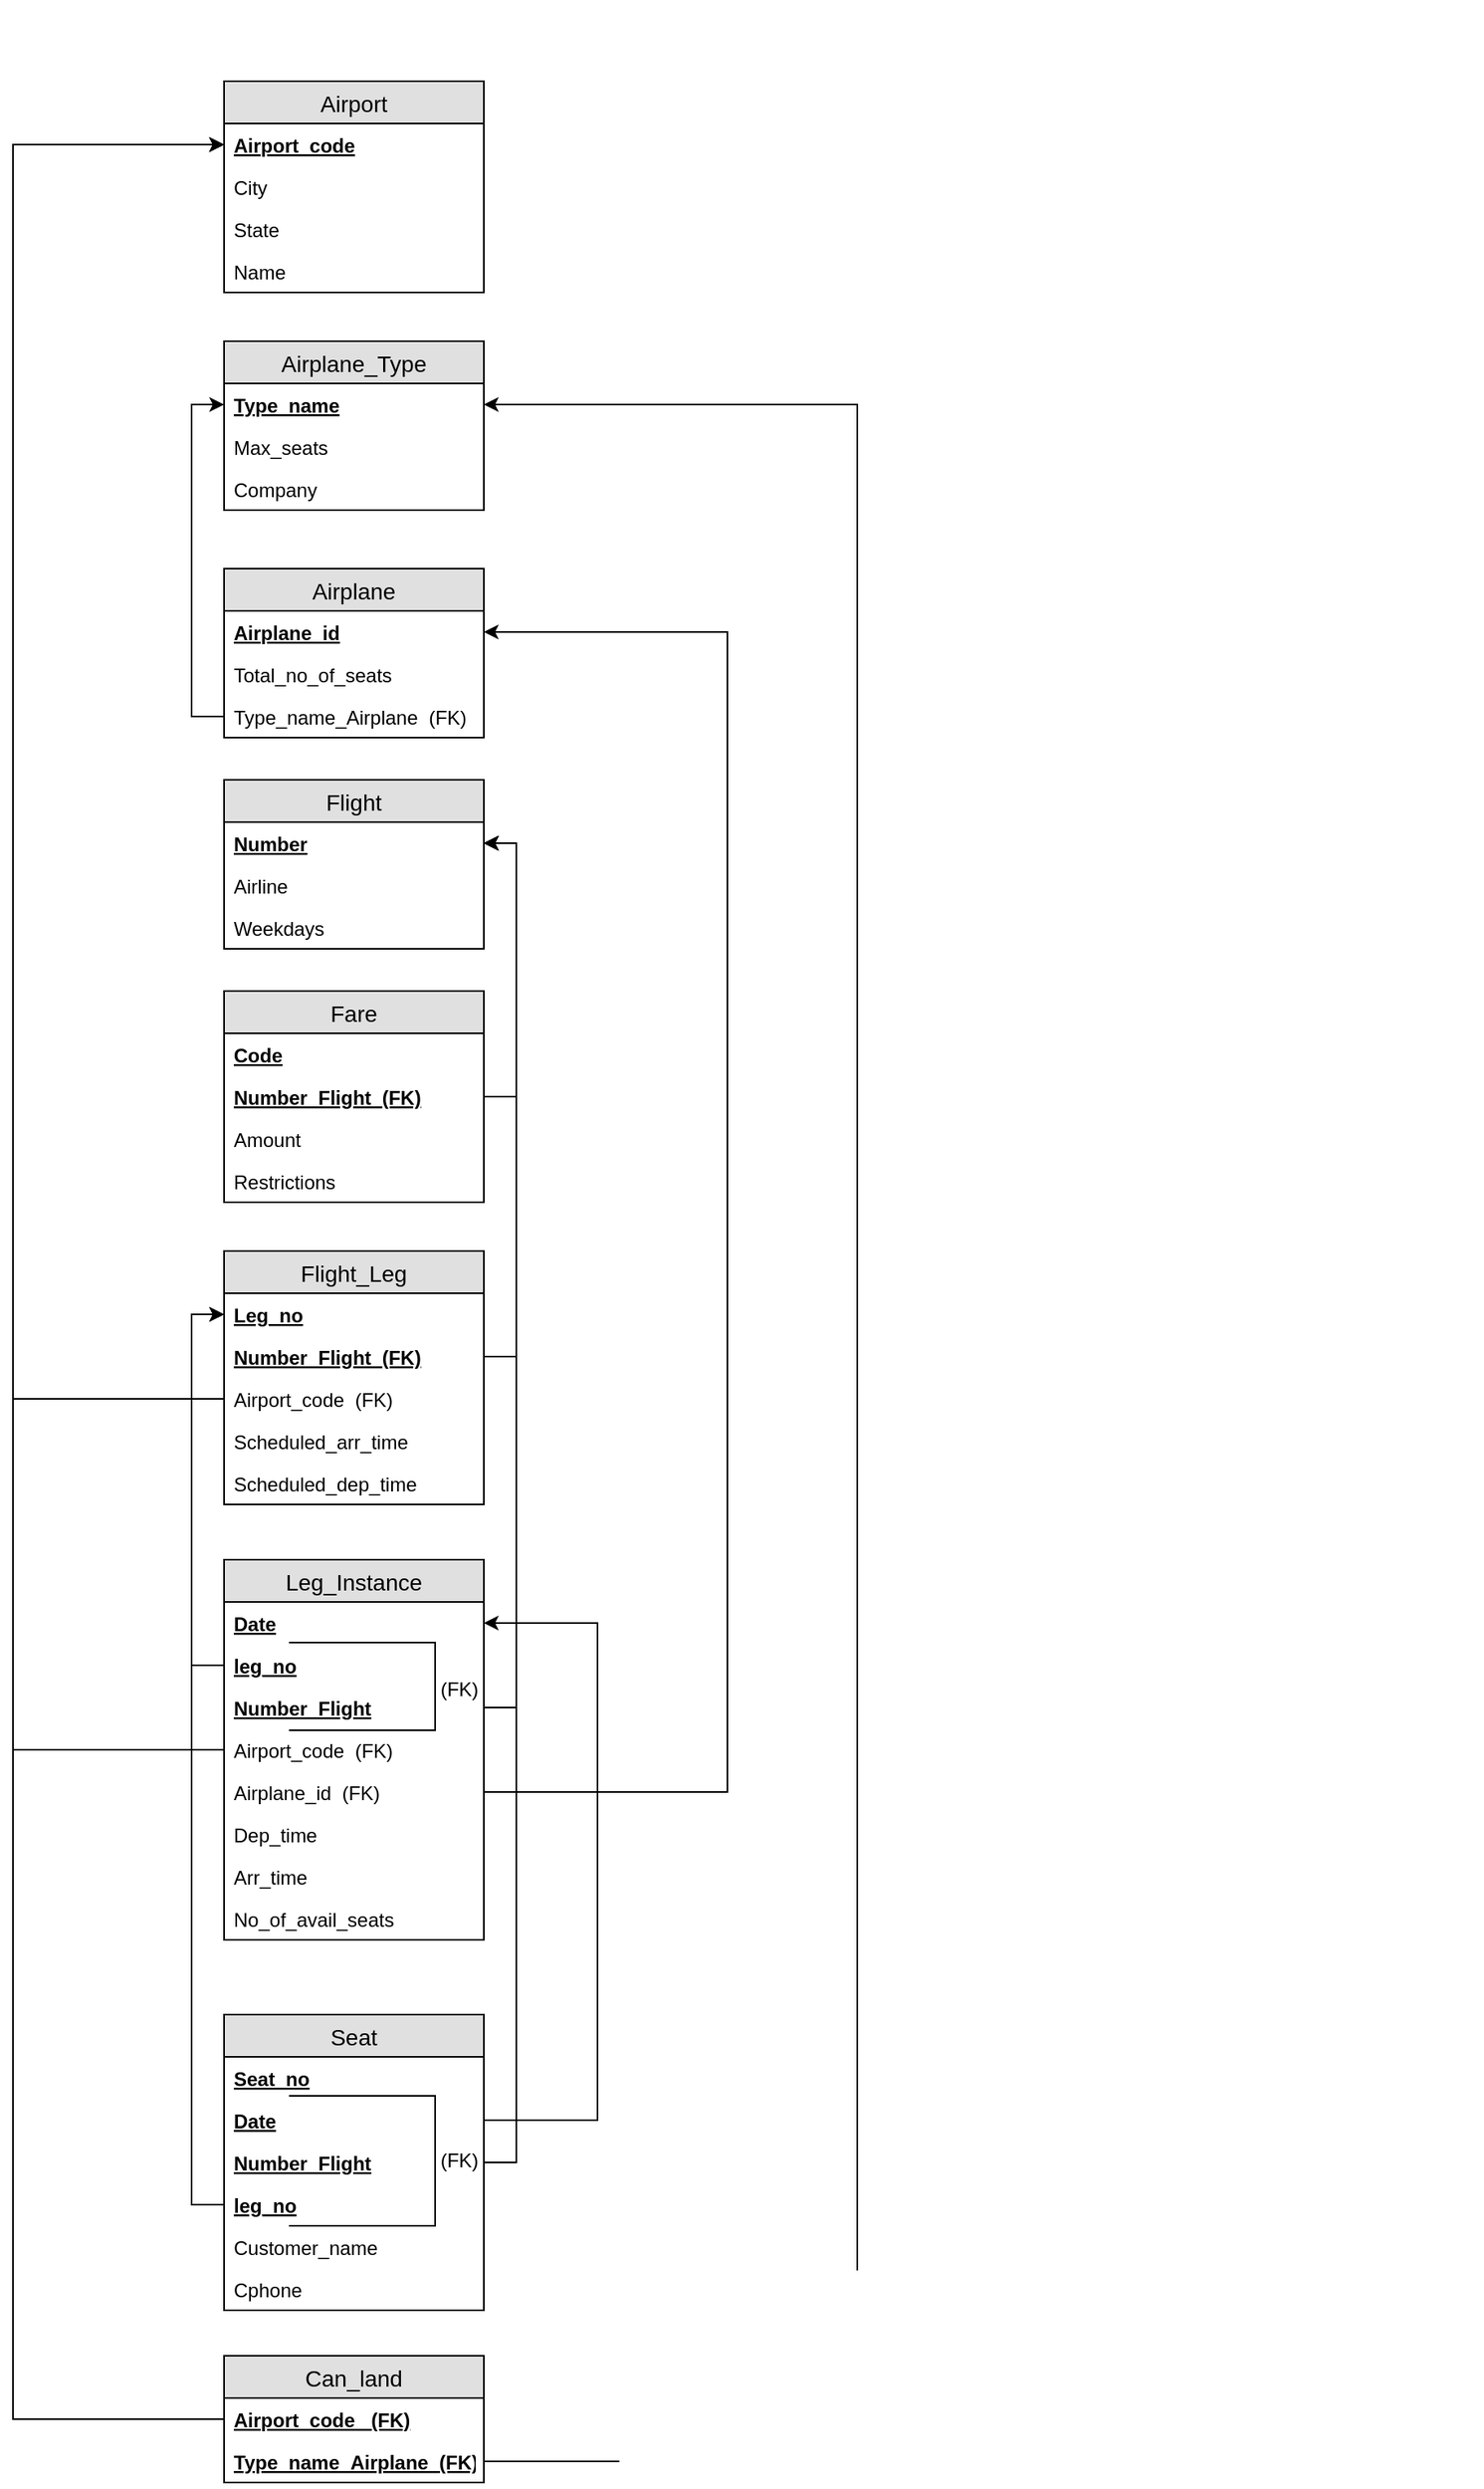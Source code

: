 <mxfile version="12.8.8" type="device"><diagram id="C5RBs43oDa-KdzZeNtuy" name="Page-1"><mxGraphModel dx="2354" dy="2085" grid="1" gridSize="10" guides="1" tooltips="1" connect="1" arrows="1" fold="1" page="1" pageScale="1" pageWidth="827" pageHeight="1169" math="0" shadow="0"><root><mxCell id="WIyWlLk6GJQsqaUBKTNV-0"/><mxCell id="WIyWlLk6GJQsqaUBKTNV-1" parent="WIyWlLk6GJQsqaUBKTNV-0"/><mxCell id="A5Hd9DQZsiLak80VOrIj-0" value="Airport" style="swimlane;fontStyle=0;childLayout=stackLayout;horizontal=1;startSize=26;fillColor=#e0e0e0;horizontalStack=0;resizeParent=1;resizeParentMax=0;resizeLast=0;collapsible=1;marginBottom=0;swimlaneFillColor=#ffffff;align=center;fontSize=14;" parent="WIyWlLk6GJQsqaUBKTNV-1" vertex="1"><mxGeometry x="80" y="40" width="160" height="130" as="geometry"/></mxCell><mxCell id="A5Hd9DQZsiLak80VOrIj-1" value="Airport_code&#xa;" style="text;strokeColor=none;fillColor=none;spacingLeft=4;spacingRight=4;overflow=hidden;rotatable=0;points=[[0,0.5],[1,0.5]];portConstraint=eastwest;fontSize=12;fontStyle=5" parent="A5Hd9DQZsiLak80VOrIj-0" vertex="1"><mxGeometry y="26" width="160" height="26" as="geometry"/></mxCell><mxCell id="A5Hd9DQZsiLak80VOrIj-2" value="City" style="text;strokeColor=none;fillColor=none;spacingLeft=4;spacingRight=4;overflow=hidden;rotatable=0;points=[[0,0.5],[1,0.5]];portConstraint=eastwest;fontSize=12;" parent="A5Hd9DQZsiLak80VOrIj-0" vertex="1"><mxGeometry y="52" width="160" height="26" as="geometry"/></mxCell><mxCell id="A5Hd9DQZsiLak80VOrIj-3" value="State" style="text;strokeColor=none;fillColor=none;spacingLeft=4;spacingRight=4;overflow=hidden;rotatable=0;points=[[0,0.5],[1,0.5]];portConstraint=eastwest;fontSize=12;" parent="A5Hd9DQZsiLak80VOrIj-0" vertex="1"><mxGeometry y="78" width="160" height="26" as="geometry"/></mxCell><mxCell id="A5Hd9DQZsiLak80VOrIj-4" value="Name" style="text;strokeColor=none;fillColor=none;spacingLeft=4;spacingRight=4;overflow=hidden;rotatable=0;points=[[0,0.5],[1,0.5]];portConstraint=eastwest;fontSize=12;" parent="A5Hd9DQZsiLak80VOrIj-0" vertex="1"><mxGeometry y="104" width="160" height="26" as="geometry"/></mxCell><mxCell id="A5Hd9DQZsiLak80VOrIj-77" value="&amp;nbsp; &amp;nbsp;&lt;br&gt;" style="text;html=1;align=center;verticalAlign=middle;resizable=0;points=[];autosize=1;" parent="WIyWlLk6GJQsqaUBKTNV-1" vertex="1"><mxGeometry x="825" y="-10" width="30" height="20" as="geometry"/></mxCell><mxCell id="A5Hd9DQZsiLak80VOrIj-9" value="Airplane_Type" style="swimlane;fontStyle=0;childLayout=stackLayout;horizontal=1;startSize=26;fillColor=#e0e0e0;horizontalStack=0;resizeParent=1;resizeParentMax=0;resizeLast=0;collapsible=1;marginBottom=0;swimlaneFillColor=#ffffff;align=center;fontSize=14;" parent="WIyWlLk6GJQsqaUBKTNV-1" vertex="1"><mxGeometry x="80" y="200" width="160" height="104" as="geometry"/></mxCell><mxCell id="A5Hd9DQZsiLak80VOrIj-10" value="Type_name" style="text;strokeColor=none;fillColor=none;spacingLeft=4;spacingRight=4;overflow=hidden;rotatable=0;points=[[0,0.5],[1,0.5]];portConstraint=eastwest;fontSize=12;fontStyle=5" parent="A5Hd9DQZsiLak80VOrIj-9" vertex="1"><mxGeometry y="26" width="160" height="26" as="geometry"/></mxCell><mxCell id="A5Hd9DQZsiLak80VOrIj-11" value="Max_seats" style="text;strokeColor=none;fillColor=none;spacingLeft=4;spacingRight=4;overflow=hidden;rotatable=0;points=[[0,0.5],[1,0.5]];portConstraint=eastwest;fontSize=12;" parent="A5Hd9DQZsiLak80VOrIj-9" vertex="1"><mxGeometry y="52" width="160" height="26" as="geometry"/></mxCell><mxCell id="A5Hd9DQZsiLak80VOrIj-12" value="Company" style="text;strokeColor=none;fillColor=none;spacingLeft=4;spacingRight=4;overflow=hidden;rotatable=0;points=[[0,0.5],[1,0.5]];portConstraint=eastwest;fontSize=12;" parent="A5Hd9DQZsiLak80VOrIj-9" vertex="1"><mxGeometry y="78" width="160" height="26" as="geometry"/></mxCell><mxCell id="A5Hd9DQZsiLak80VOrIj-13" value="Airplane" style="swimlane;fontStyle=0;childLayout=stackLayout;horizontal=1;startSize=26;fillColor=#e0e0e0;horizontalStack=0;resizeParent=1;resizeParentMax=0;resizeLast=0;collapsible=1;marginBottom=0;swimlaneFillColor=#ffffff;align=center;fontSize=14;" parent="WIyWlLk6GJQsqaUBKTNV-1" vertex="1"><mxGeometry x="80" y="340" width="160" height="104" as="geometry"/></mxCell><mxCell id="A5Hd9DQZsiLak80VOrIj-14" value="Airplane_id" style="text;strokeColor=none;fillColor=none;spacingLeft=4;spacingRight=4;overflow=hidden;rotatable=0;points=[[0,0.5],[1,0.5]];portConstraint=eastwest;fontSize=12;fontStyle=5" parent="A5Hd9DQZsiLak80VOrIj-13" vertex="1"><mxGeometry y="26" width="160" height="26" as="geometry"/></mxCell><mxCell id="A5Hd9DQZsiLak80VOrIj-15" value="Total_no_of_seats" style="text;strokeColor=none;fillColor=none;spacingLeft=4;spacingRight=4;overflow=hidden;rotatable=0;points=[[0,0.5],[1,0.5]];portConstraint=eastwest;fontSize=12;" parent="A5Hd9DQZsiLak80VOrIj-13" vertex="1"><mxGeometry y="52" width="160" height="26" as="geometry"/></mxCell><mxCell id="A5Hd9DQZsiLak80VOrIj-16" value="Type_name_Airplane  (FK)" style="text;strokeColor=none;fillColor=none;spacingLeft=4;spacingRight=4;overflow=hidden;rotatable=0;points=[[0,0.5],[1,0.5]];portConstraint=eastwest;fontSize=12;" parent="A5Hd9DQZsiLak80VOrIj-13" vertex="1"><mxGeometry y="78" width="160" height="26" as="geometry"/></mxCell><mxCell id="A5Hd9DQZsiLak80VOrIj-22" value="Flight" style="swimlane;fontStyle=0;childLayout=stackLayout;horizontal=1;startSize=26;fillColor=#e0e0e0;horizontalStack=0;resizeParent=1;resizeParentMax=0;resizeLast=0;collapsible=1;marginBottom=0;swimlaneFillColor=#ffffff;align=center;fontSize=14;" parent="WIyWlLk6GJQsqaUBKTNV-1" vertex="1"><mxGeometry x="80" y="470" width="160" height="104" as="geometry"/></mxCell><mxCell id="A5Hd9DQZsiLak80VOrIj-23" value="Number" style="text;strokeColor=none;fillColor=none;spacingLeft=4;spacingRight=4;overflow=hidden;rotatable=0;points=[[0,0.5],[1,0.5]];portConstraint=eastwest;fontSize=12;fontStyle=5" parent="A5Hd9DQZsiLak80VOrIj-22" vertex="1"><mxGeometry y="26" width="160" height="26" as="geometry"/></mxCell><mxCell id="A5Hd9DQZsiLak80VOrIj-24" value="Airline" style="text;strokeColor=none;fillColor=none;spacingLeft=4;spacingRight=4;overflow=hidden;rotatable=0;points=[[0,0.5],[1,0.5]];portConstraint=eastwest;fontSize=12;" parent="A5Hd9DQZsiLak80VOrIj-22" vertex="1"><mxGeometry y="52" width="160" height="26" as="geometry"/></mxCell><mxCell id="A5Hd9DQZsiLak80VOrIj-25" value="Weekdays" style="text;strokeColor=none;fillColor=none;spacingLeft=4;spacingRight=4;overflow=hidden;rotatable=0;points=[[0,0.5],[1,0.5]];portConstraint=eastwest;fontSize=12;" parent="A5Hd9DQZsiLak80VOrIj-22" vertex="1"><mxGeometry y="78" width="160" height="26" as="geometry"/></mxCell><mxCell id="A5Hd9DQZsiLak80VOrIj-17" value="Fare" style="swimlane;fontStyle=0;childLayout=stackLayout;horizontal=1;startSize=26;fillColor=#e0e0e0;horizontalStack=0;resizeParent=1;resizeParentMax=0;resizeLast=0;collapsible=1;marginBottom=0;swimlaneFillColor=#ffffff;align=center;fontSize=14;" parent="WIyWlLk6GJQsqaUBKTNV-1" vertex="1"><mxGeometry x="80" y="600" width="160" height="130" as="geometry"/></mxCell><mxCell id="A5Hd9DQZsiLak80VOrIj-18" value="Code" style="text;strokeColor=none;fillColor=none;spacingLeft=4;spacingRight=4;overflow=hidden;rotatable=0;points=[[0,0.5],[1,0.5]];portConstraint=eastwest;fontSize=12;fontStyle=5" parent="A5Hd9DQZsiLak80VOrIj-17" vertex="1"><mxGeometry y="26" width="160" height="26" as="geometry"/></mxCell><mxCell id="A5Hd9DQZsiLak80VOrIj-19" value="Number_Flight  (FK)" style="text;strokeColor=none;fillColor=none;spacingLeft=4;spacingRight=4;overflow=hidden;rotatable=0;points=[[0,0.5],[1,0.5]];portConstraint=eastwest;fontSize=12;fontStyle=5" parent="A5Hd9DQZsiLak80VOrIj-17" vertex="1"><mxGeometry y="52" width="160" height="26" as="geometry"/></mxCell><mxCell id="A5Hd9DQZsiLak80VOrIj-20" value="Amount" style="text;strokeColor=none;fillColor=none;spacingLeft=4;spacingRight=4;overflow=hidden;rotatable=0;points=[[0,0.5],[1,0.5]];portConstraint=eastwest;fontSize=12;" parent="A5Hd9DQZsiLak80VOrIj-17" vertex="1"><mxGeometry y="78" width="160" height="26" as="geometry"/></mxCell><mxCell id="A5Hd9DQZsiLak80VOrIj-21" value="Restrictions" style="text;strokeColor=none;fillColor=none;spacingLeft=4;spacingRight=4;overflow=hidden;rotatable=0;points=[[0,0.5],[1,0.5]];portConstraint=eastwest;fontSize=12;" parent="A5Hd9DQZsiLak80VOrIj-17" vertex="1"><mxGeometry y="104" width="160" height="26" as="geometry"/></mxCell><mxCell id="A5Hd9DQZsiLak80VOrIj-26" value="Flight_Leg" style="swimlane;fontStyle=0;childLayout=stackLayout;horizontal=1;startSize=26;fillColor=#e0e0e0;horizontalStack=0;resizeParent=1;resizeParentMax=0;resizeLast=0;collapsible=1;marginBottom=0;swimlaneFillColor=#ffffff;align=center;fontSize=14;" parent="WIyWlLk6GJQsqaUBKTNV-1" vertex="1"><mxGeometry x="80" y="760" width="160" height="156" as="geometry"/></mxCell><mxCell id="A5Hd9DQZsiLak80VOrIj-27" value="Leg_no" style="text;strokeColor=none;fillColor=none;spacingLeft=4;spacingRight=4;overflow=hidden;rotatable=0;points=[[0,0.5],[1,0.5]];portConstraint=eastwest;fontSize=12;fontStyle=5" parent="A5Hd9DQZsiLak80VOrIj-26" vertex="1"><mxGeometry y="26" width="160" height="26" as="geometry"/></mxCell><mxCell id="A5Hd9DQZsiLak80VOrIj-28" value="Number_Flight  (FK)" style="text;strokeColor=none;fillColor=none;spacingLeft=4;spacingRight=4;overflow=hidden;rotatable=0;points=[[0,0.5],[1,0.5]];portConstraint=eastwest;fontSize=12;fontStyle=5" parent="A5Hd9DQZsiLak80VOrIj-26" vertex="1"><mxGeometry y="52" width="160" height="26" as="geometry"/></mxCell><mxCell id="A5Hd9DQZsiLak80VOrIj-29" value="Airport_code  (FK)" style="text;strokeColor=none;fillColor=none;spacingLeft=4;spacingRight=4;overflow=hidden;rotatable=0;points=[[0,0.5],[1,0.5]];portConstraint=eastwest;fontSize=12;" parent="A5Hd9DQZsiLak80VOrIj-26" vertex="1"><mxGeometry y="78" width="160" height="26" as="geometry"/></mxCell><mxCell id="A5Hd9DQZsiLak80VOrIj-30" value="Scheduled_arr_time" style="text;strokeColor=none;fillColor=none;spacingLeft=4;spacingRight=4;overflow=hidden;rotatable=0;points=[[0,0.5],[1,0.5]];portConstraint=eastwest;fontSize=12;" parent="A5Hd9DQZsiLak80VOrIj-26" vertex="1"><mxGeometry y="104" width="160" height="26" as="geometry"/></mxCell><mxCell id="A5Hd9DQZsiLak80VOrIj-31" value="Scheduled_dep_time" style="text;strokeColor=none;fillColor=none;spacingLeft=4;spacingRight=4;overflow=hidden;rotatable=0;points=[[0,0.5],[1,0.5]];portConstraint=eastwest;fontSize=12;" parent="A5Hd9DQZsiLak80VOrIj-26" vertex="1"><mxGeometry y="130" width="160" height="26" as="geometry"/></mxCell><mxCell id="A5Hd9DQZsiLak80VOrIj-32" value="Leg_Instance" style="swimlane;fontStyle=0;childLayout=stackLayout;horizontal=1;startSize=26;fillColor=#e0e0e0;horizontalStack=0;resizeParent=1;resizeParentMax=0;resizeLast=0;collapsible=1;marginBottom=0;swimlaneFillColor=#ffffff;align=center;fontSize=14;" parent="WIyWlLk6GJQsqaUBKTNV-1" vertex="1"><mxGeometry x="80" y="950" width="160" height="234" as="geometry"/></mxCell><mxCell id="A5Hd9DQZsiLak80VOrIj-33" value="Date" style="text;strokeColor=none;fillColor=none;spacingLeft=4;spacingRight=4;overflow=hidden;rotatable=0;points=[[0,0.5],[1,0.5]];portConstraint=eastwest;fontSize=12;fontStyle=5" parent="A5Hd9DQZsiLak80VOrIj-32" vertex="1"><mxGeometry y="26" width="160" height="26" as="geometry"/></mxCell><mxCell id="A5Hd9DQZsiLak80VOrIj-34" value="leg_no" style="text;strokeColor=none;fillColor=none;spacingLeft=4;spacingRight=4;overflow=hidden;rotatable=0;points=[[0,0.5],[1,0.5]];portConstraint=eastwest;fontSize=12;fontStyle=5" parent="A5Hd9DQZsiLak80VOrIj-32" vertex="1"><mxGeometry y="52" width="160" height="26" as="geometry"/></mxCell><mxCell id="A5Hd9DQZsiLak80VOrIj-35" value="Number_Flight" style="text;strokeColor=none;fillColor=none;spacingLeft=4;spacingRight=4;overflow=hidden;rotatable=0;points=[[0,0.5],[1,0.5]];portConstraint=eastwest;fontSize=12;fontStyle=5" parent="A5Hd9DQZsiLak80VOrIj-32" vertex="1"><mxGeometry y="78" width="160" height="26" as="geometry"/></mxCell><mxCell id="A5Hd9DQZsiLak80VOrIj-37" value="Airport_code  (FK)" style="text;strokeColor=none;fillColor=none;spacingLeft=4;spacingRight=4;overflow=hidden;rotatable=0;points=[[0,0.5],[1,0.5]];portConstraint=eastwest;fontSize=12;fontStyle=0" parent="A5Hd9DQZsiLak80VOrIj-32" vertex="1"><mxGeometry y="104" width="160" height="26" as="geometry"/></mxCell><mxCell id="A5Hd9DQZsiLak80VOrIj-36" value="Airplane_id  (FK)" style="text;strokeColor=none;fillColor=none;spacingLeft=4;spacingRight=4;overflow=hidden;rotatable=0;points=[[0,0.5],[1,0.5]];portConstraint=eastwest;fontSize=12;fontStyle=0" parent="A5Hd9DQZsiLak80VOrIj-32" vertex="1"><mxGeometry y="130" width="160" height="26" as="geometry"/></mxCell><mxCell id="A5Hd9DQZsiLak80VOrIj-38" value="Dep_time" style="text;strokeColor=none;fillColor=none;spacingLeft=4;spacingRight=4;overflow=hidden;rotatable=0;points=[[0,0.5],[1,0.5]];portConstraint=eastwest;fontSize=12;fontStyle=0" parent="A5Hd9DQZsiLak80VOrIj-32" vertex="1"><mxGeometry y="156" width="160" height="26" as="geometry"/></mxCell><mxCell id="A5Hd9DQZsiLak80VOrIj-39" value="Arr_time" style="text;strokeColor=none;fillColor=none;spacingLeft=4;spacingRight=4;overflow=hidden;rotatable=0;points=[[0,0.5],[1,0.5]];portConstraint=eastwest;fontSize=12;fontStyle=0" parent="A5Hd9DQZsiLak80VOrIj-32" vertex="1"><mxGeometry y="182" width="160" height="26" as="geometry"/></mxCell><mxCell id="A5Hd9DQZsiLak80VOrIj-64" value="No_of_avail_seats" style="text;strokeColor=none;fillColor=none;spacingLeft=4;spacingRight=4;overflow=hidden;rotatable=0;points=[[0,0.5],[1,0.5]];portConstraint=eastwest;fontSize=12;fontStyle=0" parent="A5Hd9DQZsiLak80VOrIj-32" vertex="1"><mxGeometry y="208" width="160" height="26" as="geometry"/></mxCell><mxCell id="A5Hd9DQZsiLak80VOrIj-74" value="" style="endArrow=none;html=1;rounded=0;exitX=0.25;exitY=-0.077;exitDx=0;exitDy=0;exitPerimeter=0;" parent="A5Hd9DQZsiLak80VOrIj-32" edge="1"><mxGeometry relative="1" as="geometry"><mxPoint x="40" y="50.998" as="sourcePoint"/><mxPoint x="40" y="105" as="targetPoint"/><Array as="points"><mxPoint x="130" y="51"/><mxPoint x="130" y="105"/></Array></mxGeometry></mxCell><mxCell id="A5Hd9DQZsiLak80VOrIj-75" value="(FK)" style="text;html=1;strokeColor=none;fillColor=none;align=center;verticalAlign=middle;whiteSpace=wrap;rounded=0;" parent="WIyWlLk6GJQsqaUBKTNV-1" vertex="1"><mxGeometry x="200" y="1020" width="50" height="20" as="geometry"/></mxCell><mxCell id="A5Hd9DQZsiLak80VOrIj-40" value="Seat" style="swimlane;fontStyle=0;childLayout=stackLayout;horizontal=1;startSize=26;fillColor=#e0e0e0;horizontalStack=0;resizeParent=1;resizeParentMax=0;resizeLast=0;collapsible=1;marginBottom=0;swimlaneFillColor=#ffffff;align=center;fontSize=14;" parent="WIyWlLk6GJQsqaUBKTNV-1" vertex="1"><mxGeometry x="80" y="1230" width="160" height="182" as="geometry"/></mxCell><mxCell id="A5Hd9DQZsiLak80VOrIj-41" value="Seat_no" style="text;strokeColor=none;fillColor=none;spacingLeft=4;spacingRight=4;overflow=hidden;rotatable=0;points=[[0,0.5],[1,0.5]];portConstraint=eastwest;fontSize=12;fontStyle=5" parent="A5Hd9DQZsiLak80VOrIj-40" vertex="1"><mxGeometry y="26" width="160" height="26" as="geometry"/></mxCell><mxCell id="A5Hd9DQZsiLak80VOrIj-44" value="Date" style="text;strokeColor=none;fillColor=none;spacingLeft=4;spacingRight=4;overflow=hidden;rotatable=0;points=[[0,0.5],[1,0.5]];portConstraint=eastwest;fontSize=12;fontStyle=5" parent="A5Hd9DQZsiLak80VOrIj-40" vertex="1"><mxGeometry y="52" width="160" height="26" as="geometry"/></mxCell><mxCell id="A5Hd9DQZsiLak80VOrIj-46" value="Number_Flight" style="text;strokeColor=none;fillColor=none;spacingLeft=4;spacingRight=4;overflow=hidden;rotatable=0;points=[[0,0.5],[1,0.5]];portConstraint=eastwest;fontSize=12;fontStyle=5" parent="A5Hd9DQZsiLak80VOrIj-40" vertex="1"><mxGeometry y="78" width="160" height="26" as="geometry"/></mxCell><mxCell id="A5Hd9DQZsiLak80VOrIj-45" value="leg_no" style="text;strokeColor=none;fillColor=none;spacingLeft=4;spacingRight=4;overflow=hidden;rotatable=0;points=[[0,0.5],[1,0.5]];portConstraint=eastwest;fontSize=12;fontStyle=5" parent="A5Hd9DQZsiLak80VOrIj-40" vertex="1"><mxGeometry y="104" width="160" height="26" as="geometry"/></mxCell><mxCell id="A5Hd9DQZsiLak80VOrIj-42" value="Customer_name" style="text;strokeColor=none;fillColor=none;spacingLeft=4;spacingRight=4;overflow=hidden;rotatable=0;points=[[0,0.5],[1,0.5]];portConstraint=eastwest;fontSize=12;" parent="A5Hd9DQZsiLak80VOrIj-40" vertex="1"><mxGeometry y="130" width="160" height="26" as="geometry"/></mxCell><mxCell id="A5Hd9DQZsiLak80VOrIj-43" value="Cphone" style="text;strokeColor=none;fillColor=none;spacingLeft=4;spacingRight=4;overflow=hidden;rotatable=0;points=[[0,0.5],[1,0.5]];portConstraint=eastwest;fontSize=12;" parent="A5Hd9DQZsiLak80VOrIj-40" vertex="1"><mxGeometry y="156" width="160" height="26" as="geometry"/></mxCell><mxCell id="A5Hd9DQZsiLak80VOrIj-69" value="" style="endArrow=none;html=1;rounded=0;" parent="A5Hd9DQZsiLak80VOrIj-40" target="A5Hd9DQZsiLak80VOrIj-45" edge="1"><mxGeometry relative="1" as="geometry"><mxPoint x="40" y="50" as="sourcePoint"/><mxPoint x="460" y="-170" as="targetPoint"/><Array as="points"><mxPoint x="40" y="50"/><mxPoint x="130" y="50"/><mxPoint x="130" y="78"/><mxPoint x="130" y="130"/><mxPoint x="40" y="130"/></Array></mxGeometry></mxCell><mxCell id="A5Hd9DQZsiLak80VOrIj-70" value="(FK)" style="text;html=1;strokeColor=none;fillColor=none;align=center;verticalAlign=middle;whiteSpace=wrap;rounded=0;" parent="WIyWlLk6GJQsqaUBKTNV-1" vertex="1"><mxGeometry x="200" y="1310" width="50" height="20" as="geometry"/></mxCell><mxCell id="A5Hd9DQZsiLak80VOrIj-5" value="Can_land" style="swimlane;fontStyle=0;childLayout=stackLayout;horizontal=1;startSize=26;fillColor=#e0e0e0;horizontalStack=0;resizeParent=1;resizeParentMax=0;resizeLast=0;collapsible=1;marginBottom=0;swimlaneFillColor=#ffffff;align=center;fontSize=14;" parent="WIyWlLk6GJQsqaUBKTNV-1" vertex="1"><mxGeometry x="80" y="1440" width="160" height="78" as="geometry"/></mxCell><mxCell id="A5Hd9DQZsiLak80VOrIj-6" value="Airport_code   (FK)&#xa; " style="text;strokeColor=none;fillColor=none;spacingLeft=4;spacingRight=4;overflow=hidden;rotatable=0;points=[[0,0.5],[1,0.5]];portConstraint=eastwest;fontSize=12;fontStyle=5" parent="A5Hd9DQZsiLak80VOrIj-5" vertex="1"><mxGeometry y="26" width="160" height="26" as="geometry"/></mxCell><mxCell id="A5Hd9DQZsiLak80VOrIj-7" value="Type_name_Airplane  (FK)" style="text;strokeColor=none;fillColor=none;spacingLeft=4;spacingRight=4;overflow=hidden;rotatable=0;points=[[0,0.5],[1,0.5]];portConstraint=eastwest;fontSize=12;fontStyle=5" parent="A5Hd9DQZsiLak80VOrIj-5" vertex="1"><mxGeometry y="52" width="160" height="26" as="geometry"/></mxCell><mxCell id="mY8gk-nyGCevRmCBLFJS-1" style="edgeStyle=orthogonalEdgeStyle;rounded=0;orthogonalLoop=1;jettySize=auto;html=1;" edge="1" parent="WIyWlLk6GJQsqaUBKTNV-1" source="A5Hd9DQZsiLak80VOrIj-6"><mxGeometry relative="1" as="geometry"><mxPoint x="80" y="79" as="targetPoint"/><Array as="points"><mxPoint x="-50" y="1479"/><mxPoint x="-50" y="79"/></Array></mxGeometry></mxCell><mxCell id="mY8gk-nyGCevRmCBLFJS-2" style="edgeStyle=orthogonalEdgeStyle;rounded=0;orthogonalLoop=1;jettySize=auto;html=1;entryX=0;entryY=0.5;entryDx=0;entryDy=0;" edge="1" parent="WIyWlLk6GJQsqaUBKTNV-1" source="A5Hd9DQZsiLak80VOrIj-16" target="A5Hd9DQZsiLak80VOrIj-10"><mxGeometry relative="1" as="geometry"/></mxCell><mxCell id="mY8gk-nyGCevRmCBLFJS-3" style="edgeStyle=orthogonalEdgeStyle;rounded=0;orthogonalLoop=1;jettySize=auto;html=1;exitX=1;exitY=0.5;exitDx=0;exitDy=0;" edge="1" parent="WIyWlLk6GJQsqaUBKTNV-1" source="A5Hd9DQZsiLak80VOrIj-19" target="A5Hd9DQZsiLak80VOrIj-23"><mxGeometry relative="1" as="geometry"/></mxCell><mxCell id="mY8gk-nyGCevRmCBLFJS-4" style="edgeStyle=orthogonalEdgeStyle;rounded=0;orthogonalLoop=1;jettySize=auto;html=1;exitX=1;exitY=0.5;exitDx=0;exitDy=0;entryX=1;entryY=0.5;entryDx=0;entryDy=0;" edge="1" parent="WIyWlLk6GJQsqaUBKTNV-1" source="A5Hd9DQZsiLak80VOrIj-28" target="A5Hd9DQZsiLak80VOrIj-23"><mxGeometry relative="1" as="geometry"/></mxCell><mxCell id="mY8gk-nyGCevRmCBLFJS-5" style="edgeStyle=orthogonalEdgeStyle;rounded=0;orthogonalLoop=1;jettySize=auto;html=1;exitX=0;exitY=0.5;exitDx=0;exitDy=0;entryX=0;entryY=0.5;entryDx=0;entryDy=0;" edge="1" parent="WIyWlLk6GJQsqaUBKTNV-1" source="A5Hd9DQZsiLak80VOrIj-29" target="A5Hd9DQZsiLak80VOrIj-1"><mxGeometry relative="1" as="geometry"><Array as="points"><mxPoint x="-50" y="851"/><mxPoint x="-50" y="79"/></Array></mxGeometry></mxCell><mxCell id="mY8gk-nyGCevRmCBLFJS-6" style="edgeStyle=orthogonalEdgeStyle;rounded=0;orthogonalLoop=1;jettySize=auto;html=1;entryX=1;entryY=0.5;entryDx=0;entryDy=0;" edge="1" parent="WIyWlLk6GJQsqaUBKTNV-1" source="A5Hd9DQZsiLak80VOrIj-35" target="A5Hd9DQZsiLak80VOrIj-23"><mxGeometry relative="1" as="geometry"><Array as="points"><mxPoint x="260" y="1041"/><mxPoint x="260" y="509"/></Array></mxGeometry></mxCell><mxCell id="mY8gk-nyGCevRmCBLFJS-7" style="edgeStyle=orthogonalEdgeStyle;rounded=0;orthogonalLoop=1;jettySize=auto;html=1;entryX=0;entryY=0.5;entryDx=0;entryDy=0;" edge="1" parent="WIyWlLk6GJQsqaUBKTNV-1" source="A5Hd9DQZsiLak80VOrIj-34" target="A5Hd9DQZsiLak80VOrIj-27"><mxGeometry relative="1" as="geometry"/></mxCell><mxCell id="mY8gk-nyGCevRmCBLFJS-8" style="edgeStyle=orthogonalEdgeStyle;rounded=0;orthogonalLoop=1;jettySize=auto;html=1;exitX=0;exitY=0.5;exitDx=0;exitDy=0;entryX=0;entryY=0.5;entryDx=0;entryDy=0;" edge="1" parent="WIyWlLk6GJQsqaUBKTNV-1" source="A5Hd9DQZsiLak80VOrIj-37" target="A5Hd9DQZsiLak80VOrIj-1"><mxGeometry relative="1" as="geometry"><mxPoint x="70" y="69" as="targetPoint"/><Array as="points"><mxPoint x="-50" y="1067"/><mxPoint x="-50" y="79"/></Array></mxGeometry></mxCell><mxCell id="mY8gk-nyGCevRmCBLFJS-9" style="edgeStyle=orthogonalEdgeStyle;rounded=0;orthogonalLoop=1;jettySize=auto;html=1;entryX=1;entryY=0.5;entryDx=0;entryDy=0;" edge="1" parent="WIyWlLk6GJQsqaUBKTNV-1" source="A5Hd9DQZsiLak80VOrIj-36" target="A5Hd9DQZsiLak80VOrIj-14"><mxGeometry relative="1" as="geometry"><Array as="points"><mxPoint x="390" y="1093"/><mxPoint x="390" y="379"/></Array></mxGeometry></mxCell><mxCell id="mY8gk-nyGCevRmCBLFJS-10" style="edgeStyle=orthogonalEdgeStyle;rounded=0;orthogonalLoop=1;jettySize=auto;html=1;entryX=1;entryY=0.5;entryDx=0;entryDy=0;" edge="1" parent="WIyWlLk6GJQsqaUBKTNV-1" source="A5Hd9DQZsiLak80VOrIj-44" target="A5Hd9DQZsiLak80VOrIj-33"><mxGeometry relative="1" as="geometry"><Array as="points"><mxPoint x="310" y="1295"/><mxPoint x="310" y="989"/></Array></mxGeometry></mxCell><mxCell id="mY8gk-nyGCevRmCBLFJS-13" style="edgeStyle=orthogonalEdgeStyle;rounded=0;orthogonalLoop=1;jettySize=auto;html=1;entryX=1;entryY=0.5;entryDx=0;entryDy=0;" edge="1" parent="WIyWlLk6GJQsqaUBKTNV-1" source="A5Hd9DQZsiLak80VOrIj-46" target="A5Hd9DQZsiLak80VOrIj-23"><mxGeometry relative="1" as="geometry"><Array as="points"><mxPoint x="260" y="1321"/><mxPoint x="260" y="509"/></Array></mxGeometry></mxCell><mxCell id="mY8gk-nyGCevRmCBLFJS-14" style="edgeStyle=orthogonalEdgeStyle;rounded=0;orthogonalLoop=1;jettySize=auto;html=1;entryX=0;entryY=0.5;entryDx=0;entryDy=0;" edge="1" parent="WIyWlLk6GJQsqaUBKTNV-1" source="A5Hd9DQZsiLak80VOrIj-45" target="A5Hd9DQZsiLak80VOrIj-27"><mxGeometry relative="1" as="geometry"/></mxCell><mxCell id="mY8gk-nyGCevRmCBLFJS-15" style="edgeStyle=orthogonalEdgeStyle;rounded=0;orthogonalLoop=1;jettySize=auto;html=1;entryX=1;entryY=0.5;entryDx=0;entryDy=0;" edge="1" parent="WIyWlLk6GJQsqaUBKTNV-1" source="A5Hd9DQZsiLak80VOrIj-7" target="A5Hd9DQZsiLak80VOrIj-10"><mxGeometry relative="1" as="geometry"><Array as="points"><mxPoint x="470" y="1505"/><mxPoint x="470" y="239"/></Array></mxGeometry></mxCell></root></mxGraphModel></diagram></mxfile>